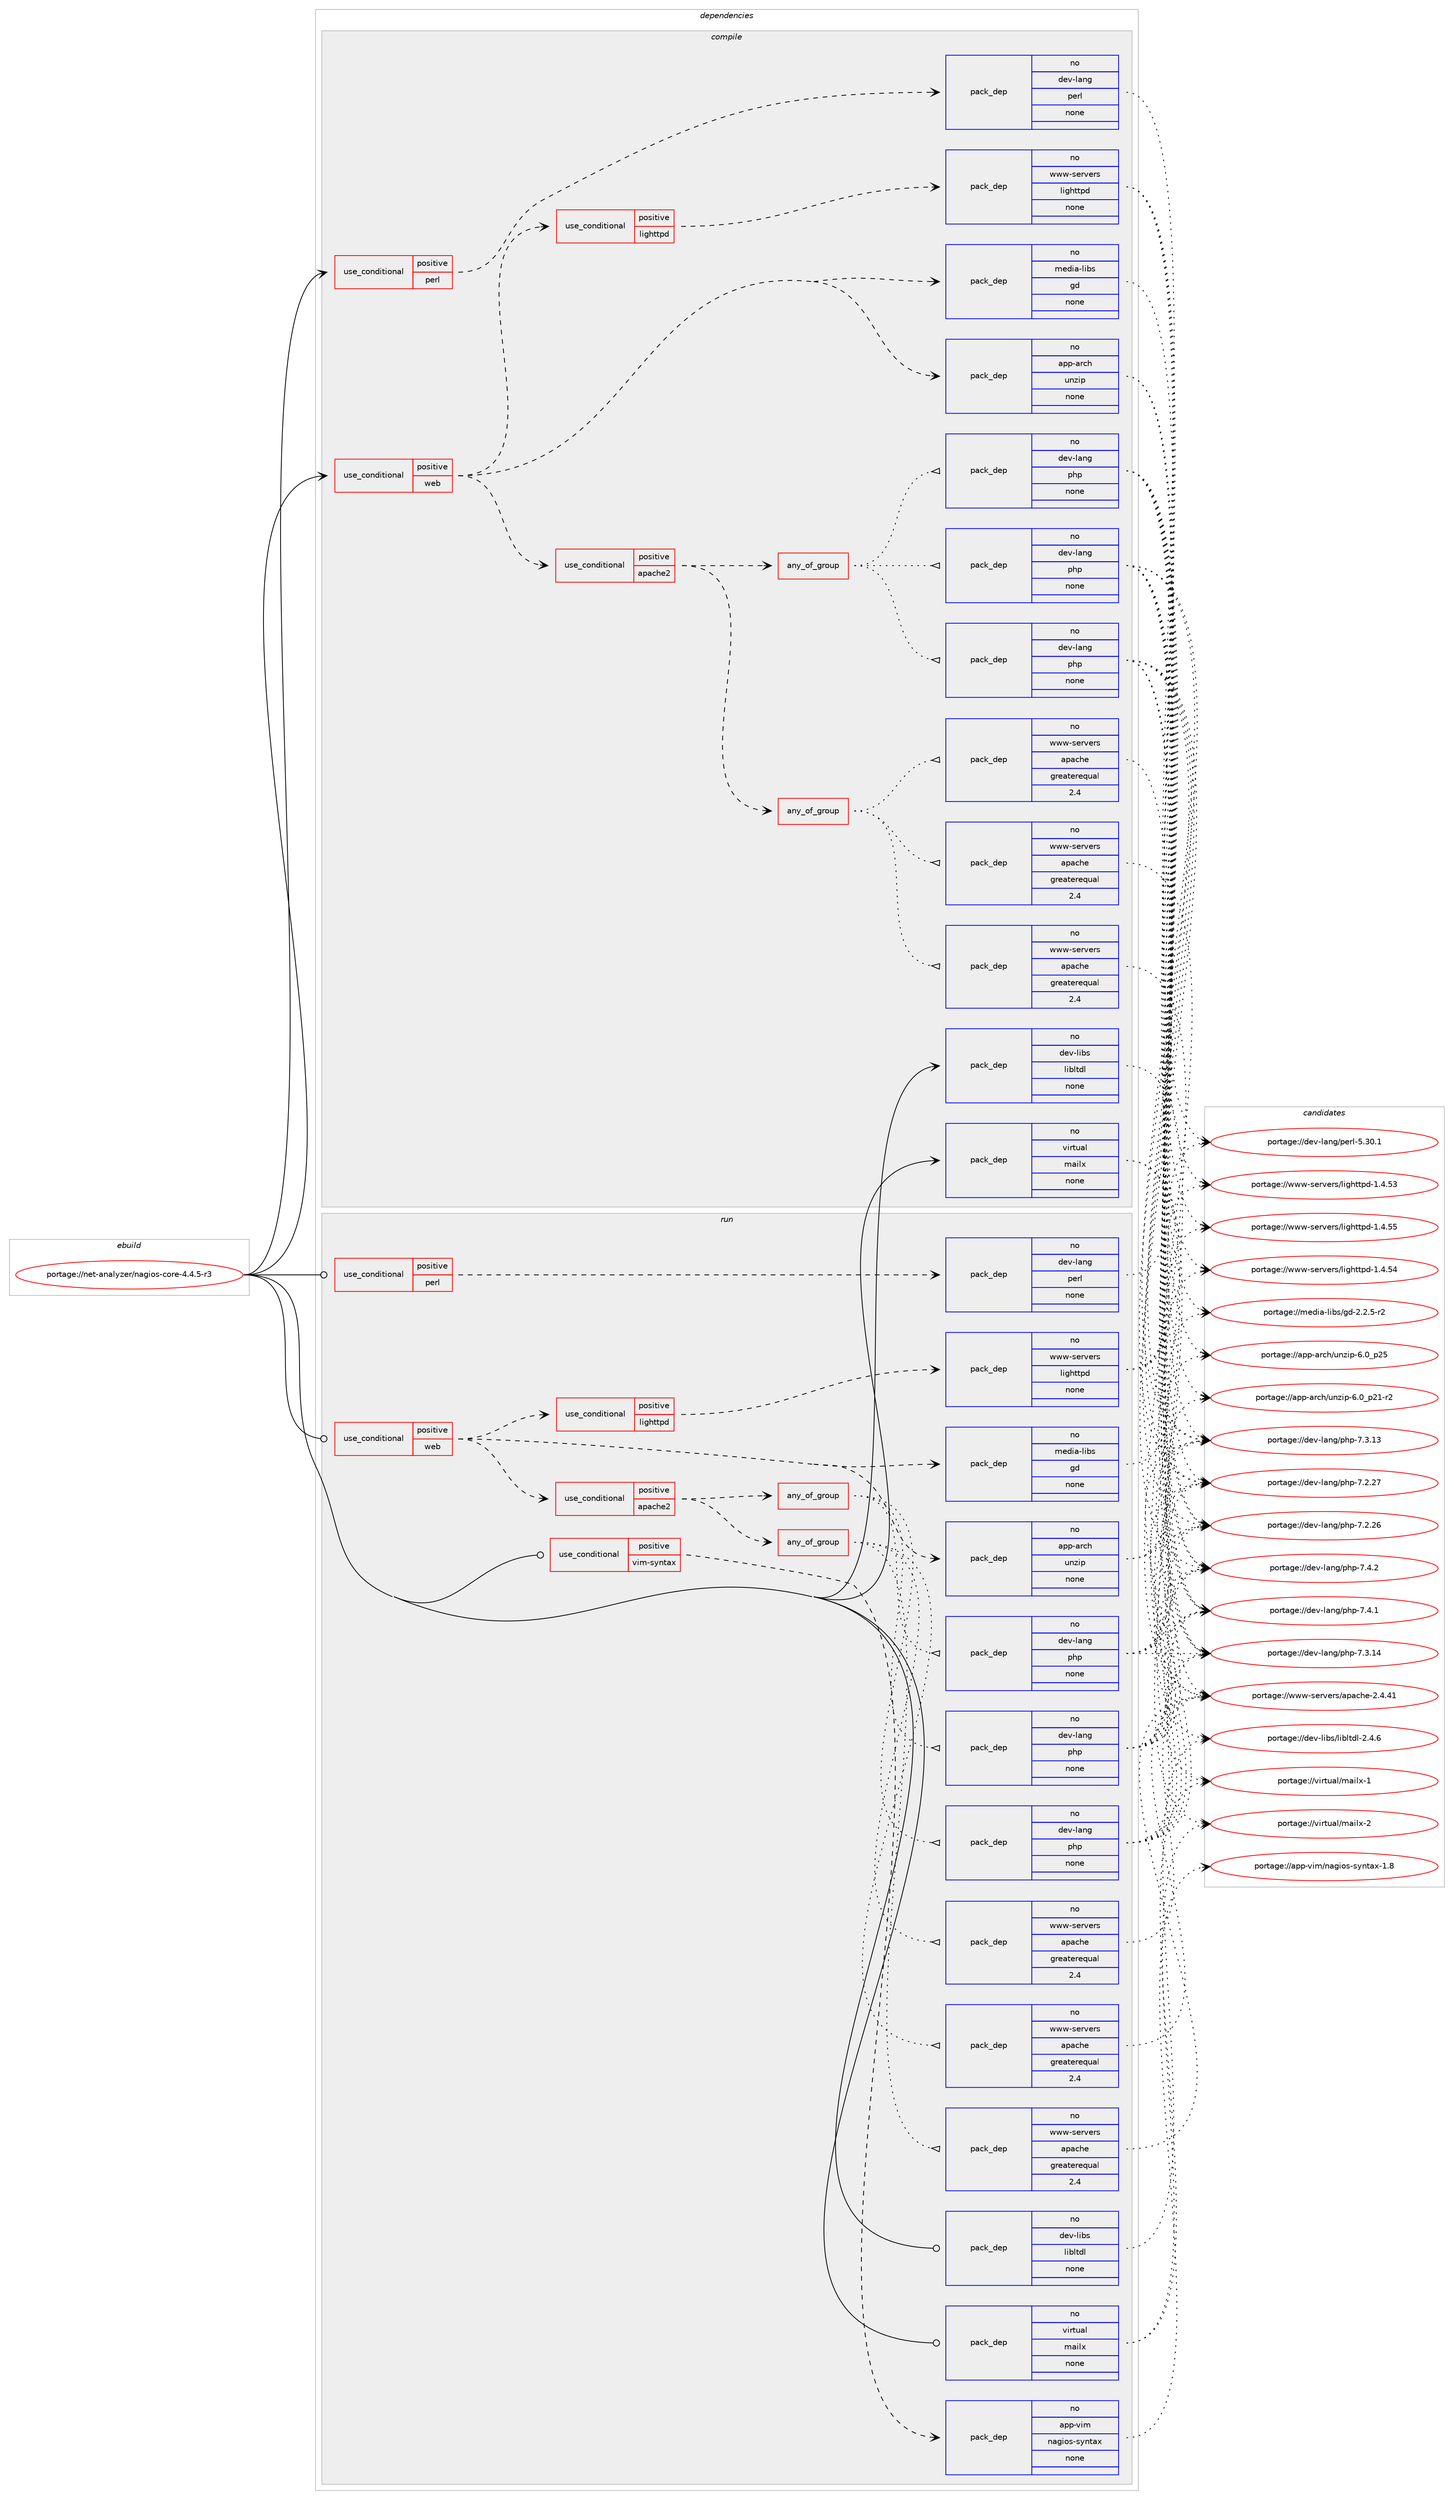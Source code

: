 digraph prolog {

# *************
# Graph options
# *************

newrank=true;
concentrate=true;
compound=true;
graph [rankdir=LR,fontname=Helvetica,fontsize=10,ranksep=1.5];#, ranksep=2.5, nodesep=0.2];
edge  [arrowhead=vee];
node  [fontname=Helvetica,fontsize=10];

# **********
# The ebuild
# **********

subgraph cluster_leftcol {
color=gray;
rank=same;
label=<<i>ebuild</i>>;
id [label="portage://net-analyzer/nagios-core-4.4.5-r3", color=red, width=4, href="../net-analyzer/nagios-core-4.4.5-r3.svg"];
}

# ****************
# The dependencies
# ****************

subgraph cluster_midcol {
color=gray;
label=<<i>dependencies</i>>;
subgraph cluster_compile {
fillcolor="#eeeeee";
style=filled;
label=<<i>compile</i>>;
subgraph cond36056 {
dependency159456 [label=<<TABLE BORDER="0" CELLBORDER="1" CELLSPACING="0" CELLPADDING="4"><TR><TD ROWSPAN="3" CELLPADDING="10">use_conditional</TD></TR><TR><TD>positive</TD></TR><TR><TD>perl</TD></TR></TABLE>>, shape=none, color=red];
subgraph pack120816 {
dependency159457 [label=<<TABLE BORDER="0" CELLBORDER="1" CELLSPACING="0" CELLPADDING="4" WIDTH="220"><TR><TD ROWSPAN="6" CELLPADDING="30">pack_dep</TD></TR><TR><TD WIDTH="110">no</TD></TR><TR><TD>dev-lang</TD></TR><TR><TD>perl</TD></TR><TR><TD>none</TD></TR><TR><TD></TD></TR></TABLE>>, shape=none, color=blue];
}
dependency159456:e -> dependency159457:w [weight=20,style="dashed",arrowhead="vee"];
}
id:e -> dependency159456:w [weight=20,style="solid",arrowhead="vee"];
subgraph cond36057 {
dependency159458 [label=<<TABLE BORDER="0" CELLBORDER="1" CELLSPACING="0" CELLPADDING="4"><TR><TD ROWSPAN="3" CELLPADDING="10">use_conditional</TD></TR><TR><TD>positive</TD></TR><TR><TD>web</TD></TR></TABLE>>, shape=none, color=red];
subgraph pack120817 {
dependency159459 [label=<<TABLE BORDER="0" CELLBORDER="1" CELLSPACING="0" CELLPADDING="4" WIDTH="220"><TR><TD ROWSPAN="6" CELLPADDING="30">pack_dep</TD></TR><TR><TD WIDTH="110">no</TD></TR><TR><TD>app-arch</TD></TR><TR><TD>unzip</TD></TR><TR><TD>none</TD></TR><TR><TD></TD></TR></TABLE>>, shape=none, color=blue];
}
dependency159458:e -> dependency159459:w [weight=20,style="dashed",arrowhead="vee"];
subgraph pack120818 {
dependency159460 [label=<<TABLE BORDER="0" CELLBORDER="1" CELLSPACING="0" CELLPADDING="4" WIDTH="220"><TR><TD ROWSPAN="6" CELLPADDING="30">pack_dep</TD></TR><TR><TD WIDTH="110">no</TD></TR><TR><TD>media-libs</TD></TR><TR><TD>gd</TD></TR><TR><TD>none</TD></TR><TR><TD></TD></TR></TABLE>>, shape=none, color=blue];
}
dependency159458:e -> dependency159460:w [weight=20,style="dashed",arrowhead="vee"];
subgraph cond36058 {
dependency159461 [label=<<TABLE BORDER="0" CELLBORDER="1" CELLSPACING="0" CELLPADDING="4"><TR><TD ROWSPAN="3" CELLPADDING="10">use_conditional</TD></TR><TR><TD>positive</TD></TR><TR><TD>lighttpd</TD></TR></TABLE>>, shape=none, color=red];
subgraph pack120819 {
dependency159462 [label=<<TABLE BORDER="0" CELLBORDER="1" CELLSPACING="0" CELLPADDING="4" WIDTH="220"><TR><TD ROWSPAN="6" CELLPADDING="30">pack_dep</TD></TR><TR><TD WIDTH="110">no</TD></TR><TR><TD>www-servers</TD></TR><TR><TD>lighttpd</TD></TR><TR><TD>none</TD></TR><TR><TD></TD></TR></TABLE>>, shape=none, color=blue];
}
dependency159461:e -> dependency159462:w [weight=20,style="dashed",arrowhead="vee"];
}
dependency159458:e -> dependency159461:w [weight=20,style="dashed",arrowhead="vee"];
subgraph cond36059 {
dependency159463 [label=<<TABLE BORDER="0" CELLBORDER="1" CELLSPACING="0" CELLPADDING="4"><TR><TD ROWSPAN="3" CELLPADDING="10">use_conditional</TD></TR><TR><TD>positive</TD></TR><TR><TD>apache2</TD></TR></TABLE>>, shape=none, color=red];
subgraph any2432 {
dependency159464 [label=<<TABLE BORDER="0" CELLBORDER="1" CELLSPACING="0" CELLPADDING="4"><TR><TD CELLPADDING="10">any_of_group</TD></TR></TABLE>>, shape=none, color=red];subgraph pack120820 {
dependency159465 [label=<<TABLE BORDER="0" CELLBORDER="1" CELLSPACING="0" CELLPADDING="4" WIDTH="220"><TR><TD ROWSPAN="6" CELLPADDING="30">pack_dep</TD></TR><TR><TD WIDTH="110">no</TD></TR><TR><TD>www-servers</TD></TR><TR><TD>apache</TD></TR><TR><TD>greaterequal</TD></TR><TR><TD>2.4</TD></TR></TABLE>>, shape=none, color=blue];
}
dependency159464:e -> dependency159465:w [weight=20,style="dotted",arrowhead="oinv"];
subgraph pack120821 {
dependency159466 [label=<<TABLE BORDER="0" CELLBORDER="1" CELLSPACING="0" CELLPADDING="4" WIDTH="220"><TR><TD ROWSPAN="6" CELLPADDING="30">pack_dep</TD></TR><TR><TD WIDTH="110">no</TD></TR><TR><TD>www-servers</TD></TR><TR><TD>apache</TD></TR><TR><TD>greaterequal</TD></TR><TR><TD>2.4</TD></TR></TABLE>>, shape=none, color=blue];
}
dependency159464:e -> dependency159466:w [weight=20,style="dotted",arrowhead="oinv"];
subgraph pack120822 {
dependency159467 [label=<<TABLE BORDER="0" CELLBORDER="1" CELLSPACING="0" CELLPADDING="4" WIDTH="220"><TR><TD ROWSPAN="6" CELLPADDING="30">pack_dep</TD></TR><TR><TD WIDTH="110">no</TD></TR><TR><TD>www-servers</TD></TR><TR><TD>apache</TD></TR><TR><TD>greaterequal</TD></TR><TR><TD>2.4</TD></TR></TABLE>>, shape=none, color=blue];
}
dependency159464:e -> dependency159467:w [weight=20,style="dotted",arrowhead="oinv"];
}
dependency159463:e -> dependency159464:w [weight=20,style="dashed",arrowhead="vee"];
subgraph any2433 {
dependency159468 [label=<<TABLE BORDER="0" CELLBORDER="1" CELLSPACING="0" CELLPADDING="4"><TR><TD CELLPADDING="10">any_of_group</TD></TR></TABLE>>, shape=none, color=red];subgraph pack120823 {
dependency159469 [label=<<TABLE BORDER="0" CELLBORDER="1" CELLSPACING="0" CELLPADDING="4" WIDTH="220"><TR><TD ROWSPAN="6" CELLPADDING="30">pack_dep</TD></TR><TR><TD WIDTH="110">no</TD></TR><TR><TD>dev-lang</TD></TR><TR><TD>php</TD></TR><TR><TD>none</TD></TR><TR><TD></TD></TR></TABLE>>, shape=none, color=blue];
}
dependency159468:e -> dependency159469:w [weight=20,style="dotted",arrowhead="oinv"];
subgraph pack120824 {
dependency159470 [label=<<TABLE BORDER="0" CELLBORDER="1" CELLSPACING="0" CELLPADDING="4" WIDTH="220"><TR><TD ROWSPAN="6" CELLPADDING="30">pack_dep</TD></TR><TR><TD WIDTH="110">no</TD></TR><TR><TD>dev-lang</TD></TR><TR><TD>php</TD></TR><TR><TD>none</TD></TR><TR><TD></TD></TR></TABLE>>, shape=none, color=blue];
}
dependency159468:e -> dependency159470:w [weight=20,style="dotted",arrowhead="oinv"];
subgraph pack120825 {
dependency159471 [label=<<TABLE BORDER="0" CELLBORDER="1" CELLSPACING="0" CELLPADDING="4" WIDTH="220"><TR><TD ROWSPAN="6" CELLPADDING="30">pack_dep</TD></TR><TR><TD WIDTH="110">no</TD></TR><TR><TD>dev-lang</TD></TR><TR><TD>php</TD></TR><TR><TD>none</TD></TR><TR><TD></TD></TR></TABLE>>, shape=none, color=blue];
}
dependency159468:e -> dependency159471:w [weight=20,style="dotted",arrowhead="oinv"];
}
dependency159463:e -> dependency159468:w [weight=20,style="dashed",arrowhead="vee"];
}
dependency159458:e -> dependency159463:w [weight=20,style="dashed",arrowhead="vee"];
}
id:e -> dependency159458:w [weight=20,style="solid",arrowhead="vee"];
subgraph pack120826 {
dependency159472 [label=<<TABLE BORDER="0" CELLBORDER="1" CELLSPACING="0" CELLPADDING="4" WIDTH="220"><TR><TD ROWSPAN="6" CELLPADDING="30">pack_dep</TD></TR><TR><TD WIDTH="110">no</TD></TR><TR><TD>dev-libs</TD></TR><TR><TD>libltdl</TD></TR><TR><TD>none</TD></TR><TR><TD></TD></TR></TABLE>>, shape=none, color=blue];
}
id:e -> dependency159472:w [weight=20,style="solid",arrowhead="vee"];
subgraph pack120827 {
dependency159473 [label=<<TABLE BORDER="0" CELLBORDER="1" CELLSPACING="0" CELLPADDING="4" WIDTH="220"><TR><TD ROWSPAN="6" CELLPADDING="30">pack_dep</TD></TR><TR><TD WIDTH="110">no</TD></TR><TR><TD>virtual</TD></TR><TR><TD>mailx</TD></TR><TR><TD>none</TD></TR><TR><TD></TD></TR></TABLE>>, shape=none, color=blue];
}
id:e -> dependency159473:w [weight=20,style="solid",arrowhead="vee"];
}
subgraph cluster_compileandrun {
fillcolor="#eeeeee";
style=filled;
label=<<i>compile and run</i>>;
}
subgraph cluster_run {
fillcolor="#eeeeee";
style=filled;
label=<<i>run</i>>;
subgraph cond36060 {
dependency159474 [label=<<TABLE BORDER="0" CELLBORDER="1" CELLSPACING="0" CELLPADDING="4"><TR><TD ROWSPAN="3" CELLPADDING="10">use_conditional</TD></TR><TR><TD>positive</TD></TR><TR><TD>perl</TD></TR></TABLE>>, shape=none, color=red];
subgraph pack120828 {
dependency159475 [label=<<TABLE BORDER="0" CELLBORDER="1" CELLSPACING="0" CELLPADDING="4" WIDTH="220"><TR><TD ROWSPAN="6" CELLPADDING="30">pack_dep</TD></TR><TR><TD WIDTH="110">no</TD></TR><TR><TD>dev-lang</TD></TR><TR><TD>perl</TD></TR><TR><TD>none</TD></TR><TR><TD></TD></TR></TABLE>>, shape=none, color=blue];
}
dependency159474:e -> dependency159475:w [weight=20,style="dashed",arrowhead="vee"];
}
id:e -> dependency159474:w [weight=20,style="solid",arrowhead="odot"];
subgraph cond36061 {
dependency159476 [label=<<TABLE BORDER="0" CELLBORDER="1" CELLSPACING="0" CELLPADDING="4"><TR><TD ROWSPAN="3" CELLPADDING="10">use_conditional</TD></TR><TR><TD>positive</TD></TR><TR><TD>vim-syntax</TD></TR></TABLE>>, shape=none, color=red];
subgraph pack120829 {
dependency159477 [label=<<TABLE BORDER="0" CELLBORDER="1" CELLSPACING="0" CELLPADDING="4" WIDTH="220"><TR><TD ROWSPAN="6" CELLPADDING="30">pack_dep</TD></TR><TR><TD WIDTH="110">no</TD></TR><TR><TD>app-vim</TD></TR><TR><TD>nagios-syntax</TD></TR><TR><TD>none</TD></TR><TR><TD></TD></TR></TABLE>>, shape=none, color=blue];
}
dependency159476:e -> dependency159477:w [weight=20,style="dashed",arrowhead="vee"];
}
id:e -> dependency159476:w [weight=20,style="solid",arrowhead="odot"];
subgraph cond36062 {
dependency159478 [label=<<TABLE BORDER="0" CELLBORDER="1" CELLSPACING="0" CELLPADDING="4"><TR><TD ROWSPAN="3" CELLPADDING="10">use_conditional</TD></TR><TR><TD>positive</TD></TR><TR><TD>web</TD></TR></TABLE>>, shape=none, color=red];
subgraph pack120830 {
dependency159479 [label=<<TABLE BORDER="0" CELLBORDER="1" CELLSPACING="0" CELLPADDING="4" WIDTH="220"><TR><TD ROWSPAN="6" CELLPADDING="30">pack_dep</TD></TR><TR><TD WIDTH="110">no</TD></TR><TR><TD>app-arch</TD></TR><TR><TD>unzip</TD></TR><TR><TD>none</TD></TR><TR><TD></TD></TR></TABLE>>, shape=none, color=blue];
}
dependency159478:e -> dependency159479:w [weight=20,style="dashed",arrowhead="vee"];
subgraph pack120831 {
dependency159480 [label=<<TABLE BORDER="0" CELLBORDER="1" CELLSPACING="0" CELLPADDING="4" WIDTH="220"><TR><TD ROWSPAN="6" CELLPADDING="30">pack_dep</TD></TR><TR><TD WIDTH="110">no</TD></TR><TR><TD>media-libs</TD></TR><TR><TD>gd</TD></TR><TR><TD>none</TD></TR><TR><TD></TD></TR></TABLE>>, shape=none, color=blue];
}
dependency159478:e -> dependency159480:w [weight=20,style="dashed",arrowhead="vee"];
subgraph cond36063 {
dependency159481 [label=<<TABLE BORDER="0" CELLBORDER="1" CELLSPACING="0" CELLPADDING="4"><TR><TD ROWSPAN="3" CELLPADDING="10">use_conditional</TD></TR><TR><TD>positive</TD></TR><TR><TD>lighttpd</TD></TR></TABLE>>, shape=none, color=red];
subgraph pack120832 {
dependency159482 [label=<<TABLE BORDER="0" CELLBORDER="1" CELLSPACING="0" CELLPADDING="4" WIDTH="220"><TR><TD ROWSPAN="6" CELLPADDING="30">pack_dep</TD></TR><TR><TD WIDTH="110">no</TD></TR><TR><TD>www-servers</TD></TR><TR><TD>lighttpd</TD></TR><TR><TD>none</TD></TR><TR><TD></TD></TR></TABLE>>, shape=none, color=blue];
}
dependency159481:e -> dependency159482:w [weight=20,style="dashed",arrowhead="vee"];
}
dependency159478:e -> dependency159481:w [weight=20,style="dashed",arrowhead="vee"];
subgraph cond36064 {
dependency159483 [label=<<TABLE BORDER="0" CELLBORDER="1" CELLSPACING="0" CELLPADDING="4"><TR><TD ROWSPAN="3" CELLPADDING="10">use_conditional</TD></TR><TR><TD>positive</TD></TR><TR><TD>apache2</TD></TR></TABLE>>, shape=none, color=red];
subgraph any2434 {
dependency159484 [label=<<TABLE BORDER="0" CELLBORDER="1" CELLSPACING="0" CELLPADDING="4"><TR><TD CELLPADDING="10">any_of_group</TD></TR></TABLE>>, shape=none, color=red];subgraph pack120833 {
dependency159485 [label=<<TABLE BORDER="0" CELLBORDER="1" CELLSPACING="0" CELLPADDING="4" WIDTH="220"><TR><TD ROWSPAN="6" CELLPADDING="30">pack_dep</TD></TR><TR><TD WIDTH="110">no</TD></TR><TR><TD>www-servers</TD></TR><TR><TD>apache</TD></TR><TR><TD>greaterequal</TD></TR><TR><TD>2.4</TD></TR></TABLE>>, shape=none, color=blue];
}
dependency159484:e -> dependency159485:w [weight=20,style="dotted",arrowhead="oinv"];
subgraph pack120834 {
dependency159486 [label=<<TABLE BORDER="0" CELLBORDER="1" CELLSPACING="0" CELLPADDING="4" WIDTH="220"><TR><TD ROWSPAN="6" CELLPADDING="30">pack_dep</TD></TR><TR><TD WIDTH="110">no</TD></TR><TR><TD>www-servers</TD></TR><TR><TD>apache</TD></TR><TR><TD>greaterequal</TD></TR><TR><TD>2.4</TD></TR></TABLE>>, shape=none, color=blue];
}
dependency159484:e -> dependency159486:w [weight=20,style="dotted",arrowhead="oinv"];
subgraph pack120835 {
dependency159487 [label=<<TABLE BORDER="0" CELLBORDER="1" CELLSPACING="0" CELLPADDING="4" WIDTH="220"><TR><TD ROWSPAN="6" CELLPADDING="30">pack_dep</TD></TR><TR><TD WIDTH="110">no</TD></TR><TR><TD>www-servers</TD></TR><TR><TD>apache</TD></TR><TR><TD>greaterequal</TD></TR><TR><TD>2.4</TD></TR></TABLE>>, shape=none, color=blue];
}
dependency159484:e -> dependency159487:w [weight=20,style="dotted",arrowhead="oinv"];
}
dependency159483:e -> dependency159484:w [weight=20,style="dashed",arrowhead="vee"];
subgraph any2435 {
dependency159488 [label=<<TABLE BORDER="0" CELLBORDER="1" CELLSPACING="0" CELLPADDING="4"><TR><TD CELLPADDING="10">any_of_group</TD></TR></TABLE>>, shape=none, color=red];subgraph pack120836 {
dependency159489 [label=<<TABLE BORDER="0" CELLBORDER="1" CELLSPACING="0" CELLPADDING="4" WIDTH="220"><TR><TD ROWSPAN="6" CELLPADDING="30">pack_dep</TD></TR><TR><TD WIDTH="110">no</TD></TR><TR><TD>dev-lang</TD></TR><TR><TD>php</TD></TR><TR><TD>none</TD></TR><TR><TD></TD></TR></TABLE>>, shape=none, color=blue];
}
dependency159488:e -> dependency159489:w [weight=20,style="dotted",arrowhead="oinv"];
subgraph pack120837 {
dependency159490 [label=<<TABLE BORDER="0" CELLBORDER="1" CELLSPACING="0" CELLPADDING="4" WIDTH="220"><TR><TD ROWSPAN="6" CELLPADDING="30">pack_dep</TD></TR><TR><TD WIDTH="110">no</TD></TR><TR><TD>dev-lang</TD></TR><TR><TD>php</TD></TR><TR><TD>none</TD></TR><TR><TD></TD></TR></TABLE>>, shape=none, color=blue];
}
dependency159488:e -> dependency159490:w [weight=20,style="dotted",arrowhead="oinv"];
subgraph pack120838 {
dependency159491 [label=<<TABLE BORDER="0" CELLBORDER="1" CELLSPACING="0" CELLPADDING="4" WIDTH="220"><TR><TD ROWSPAN="6" CELLPADDING="30">pack_dep</TD></TR><TR><TD WIDTH="110">no</TD></TR><TR><TD>dev-lang</TD></TR><TR><TD>php</TD></TR><TR><TD>none</TD></TR><TR><TD></TD></TR></TABLE>>, shape=none, color=blue];
}
dependency159488:e -> dependency159491:w [weight=20,style="dotted",arrowhead="oinv"];
}
dependency159483:e -> dependency159488:w [weight=20,style="dashed",arrowhead="vee"];
}
dependency159478:e -> dependency159483:w [weight=20,style="dashed",arrowhead="vee"];
}
id:e -> dependency159478:w [weight=20,style="solid",arrowhead="odot"];
subgraph pack120839 {
dependency159492 [label=<<TABLE BORDER="0" CELLBORDER="1" CELLSPACING="0" CELLPADDING="4" WIDTH="220"><TR><TD ROWSPAN="6" CELLPADDING="30">pack_dep</TD></TR><TR><TD WIDTH="110">no</TD></TR><TR><TD>dev-libs</TD></TR><TR><TD>libltdl</TD></TR><TR><TD>none</TD></TR><TR><TD></TD></TR></TABLE>>, shape=none, color=blue];
}
id:e -> dependency159492:w [weight=20,style="solid",arrowhead="odot"];
subgraph pack120840 {
dependency159493 [label=<<TABLE BORDER="0" CELLBORDER="1" CELLSPACING="0" CELLPADDING="4" WIDTH="220"><TR><TD ROWSPAN="6" CELLPADDING="30">pack_dep</TD></TR><TR><TD WIDTH="110">no</TD></TR><TR><TD>virtual</TD></TR><TR><TD>mailx</TD></TR><TR><TD>none</TD></TR><TR><TD></TD></TR></TABLE>>, shape=none, color=blue];
}
id:e -> dependency159493:w [weight=20,style="solid",arrowhead="odot"];
}
}

# **************
# The candidates
# **************

subgraph cluster_choices {
rank=same;
color=gray;
label=<<i>candidates</i>>;

subgraph choice120816 {
color=black;
nodesep=1;
choice10010111845108971101034711210111410845534651484649 [label="portage://dev-lang/perl-5.30.1", color=red, width=4,href="../dev-lang/perl-5.30.1.svg"];
dependency159457:e -> choice10010111845108971101034711210111410845534651484649:w [style=dotted,weight="100"];
}
subgraph choice120817 {
color=black;
nodesep=1;
choice971121124597114991044711711012210511245544648951125053 [label="portage://app-arch/unzip-6.0_p25", color=red, width=4,href="../app-arch/unzip-6.0_p25.svg"];
choice9711211245971149910447117110122105112455446489511250494511450 [label="portage://app-arch/unzip-6.0_p21-r2", color=red, width=4,href="../app-arch/unzip-6.0_p21-r2.svg"];
dependency159459:e -> choice971121124597114991044711711012210511245544648951125053:w [style=dotted,weight="100"];
dependency159459:e -> choice9711211245971149910447117110122105112455446489511250494511450:w [style=dotted,weight="100"];
}
subgraph choice120818 {
color=black;
nodesep=1;
choice109101100105974510810598115471031004550465046534511450 [label="portage://media-libs/gd-2.2.5-r2", color=red, width=4,href="../media-libs/gd-2.2.5-r2.svg"];
dependency159460:e -> choice109101100105974510810598115471031004550465046534511450:w [style=dotted,weight="100"];
}
subgraph choice120819 {
color=black;
nodesep=1;
choice119119119451151011141181011141154710810510310411611611210045494652465353 [label="portage://www-servers/lighttpd-1.4.55", color=red, width=4,href="../www-servers/lighttpd-1.4.55.svg"];
choice119119119451151011141181011141154710810510310411611611210045494652465352 [label="portage://www-servers/lighttpd-1.4.54", color=red, width=4,href="../www-servers/lighttpd-1.4.54.svg"];
choice119119119451151011141181011141154710810510310411611611210045494652465351 [label="portage://www-servers/lighttpd-1.4.53", color=red, width=4,href="../www-servers/lighttpd-1.4.53.svg"];
dependency159462:e -> choice119119119451151011141181011141154710810510310411611611210045494652465353:w [style=dotted,weight="100"];
dependency159462:e -> choice119119119451151011141181011141154710810510310411611611210045494652465352:w [style=dotted,weight="100"];
dependency159462:e -> choice119119119451151011141181011141154710810510310411611611210045494652465351:w [style=dotted,weight="100"];
}
subgraph choice120820 {
color=black;
nodesep=1;
choice119119119451151011141181011141154797112979910410145504652465249 [label="portage://www-servers/apache-2.4.41", color=red, width=4,href="../www-servers/apache-2.4.41.svg"];
dependency159465:e -> choice119119119451151011141181011141154797112979910410145504652465249:w [style=dotted,weight="100"];
}
subgraph choice120821 {
color=black;
nodesep=1;
choice119119119451151011141181011141154797112979910410145504652465249 [label="portage://www-servers/apache-2.4.41", color=red, width=4,href="../www-servers/apache-2.4.41.svg"];
dependency159466:e -> choice119119119451151011141181011141154797112979910410145504652465249:w [style=dotted,weight="100"];
}
subgraph choice120822 {
color=black;
nodesep=1;
choice119119119451151011141181011141154797112979910410145504652465249 [label="portage://www-servers/apache-2.4.41", color=red, width=4,href="../www-servers/apache-2.4.41.svg"];
dependency159467:e -> choice119119119451151011141181011141154797112979910410145504652465249:w [style=dotted,weight="100"];
}
subgraph choice120823 {
color=black;
nodesep=1;
choice100101118451089711010347112104112455546524650 [label="portage://dev-lang/php-7.4.2", color=red, width=4,href="../dev-lang/php-7.4.2.svg"];
choice100101118451089711010347112104112455546524649 [label="portage://dev-lang/php-7.4.1", color=red, width=4,href="../dev-lang/php-7.4.1.svg"];
choice10010111845108971101034711210411245554651464952 [label="portage://dev-lang/php-7.3.14", color=red, width=4,href="../dev-lang/php-7.3.14.svg"];
choice10010111845108971101034711210411245554651464951 [label="portage://dev-lang/php-7.3.13", color=red, width=4,href="../dev-lang/php-7.3.13.svg"];
choice10010111845108971101034711210411245554650465055 [label="portage://dev-lang/php-7.2.27", color=red, width=4,href="../dev-lang/php-7.2.27.svg"];
choice10010111845108971101034711210411245554650465054 [label="portage://dev-lang/php-7.2.26", color=red, width=4,href="../dev-lang/php-7.2.26.svg"];
dependency159469:e -> choice100101118451089711010347112104112455546524650:w [style=dotted,weight="100"];
dependency159469:e -> choice100101118451089711010347112104112455546524649:w [style=dotted,weight="100"];
dependency159469:e -> choice10010111845108971101034711210411245554651464952:w [style=dotted,weight="100"];
dependency159469:e -> choice10010111845108971101034711210411245554651464951:w [style=dotted,weight="100"];
dependency159469:e -> choice10010111845108971101034711210411245554650465055:w [style=dotted,weight="100"];
dependency159469:e -> choice10010111845108971101034711210411245554650465054:w [style=dotted,weight="100"];
}
subgraph choice120824 {
color=black;
nodesep=1;
choice100101118451089711010347112104112455546524650 [label="portage://dev-lang/php-7.4.2", color=red, width=4,href="../dev-lang/php-7.4.2.svg"];
choice100101118451089711010347112104112455546524649 [label="portage://dev-lang/php-7.4.1", color=red, width=4,href="../dev-lang/php-7.4.1.svg"];
choice10010111845108971101034711210411245554651464952 [label="portage://dev-lang/php-7.3.14", color=red, width=4,href="../dev-lang/php-7.3.14.svg"];
choice10010111845108971101034711210411245554651464951 [label="portage://dev-lang/php-7.3.13", color=red, width=4,href="../dev-lang/php-7.3.13.svg"];
choice10010111845108971101034711210411245554650465055 [label="portage://dev-lang/php-7.2.27", color=red, width=4,href="../dev-lang/php-7.2.27.svg"];
choice10010111845108971101034711210411245554650465054 [label="portage://dev-lang/php-7.2.26", color=red, width=4,href="../dev-lang/php-7.2.26.svg"];
dependency159470:e -> choice100101118451089711010347112104112455546524650:w [style=dotted,weight="100"];
dependency159470:e -> choice100101118451089711010347112104112455546524649:w [style=dotted,weight="100"];
dependency159470:e -> choice10010111845108971101034711210411245554651464952:w [style=dotted,weight="100"];
dependency159470:e -> choice10010111845108971101034711210411245554651464951:w [style=dotted,weight="100"];
dependency159470:e -> choice10010111845108971101034711210411245554650465055:w [style=dotted,weight="100"];
dependency159470:e -> choice10010111845108971101034711210411245554650465054:w [style=dotted,weight="100"];
}
subgraph choice120825 {
color=black;
nodesep=1;
choice100101118451089711010347112104112455546524650 [label="portage://dev-lang/php-7.4.2", color=red, width=4,href="../dev-lang/php-7.4.2.svg"];
choice100101118451089711010347112104112455546524649 [label="portage://dev-lang/php-7.4.1", color=red, width=4,href="../dev-lang/php-7.4.1.svg"];
choice10010111845108971101034711210411245554651464952 [label="portage://dev-lang/php-7.3.14", color=red, width=4,href="../dev-lang/php-7.3.14.svg"];
choice10010111845108971101034711210411245554651464951 [label="portage://dev-lang/php-7.3.13", color=red, width=4,href="../dev-lang/php-7.3.13.svg"];
choice10010111845108971101034711210411245554650465055 [label="portage://dev-lang/php-7.2.27", color=red, width=4,href="../dev-lang/php-7.2.27.svg"];
choice10010111845108971101034711210411245554650465054 [label="portage://dev-lang/php-7.2.26", color=red, width=4,href="../dev-lang/php-7.2.26.svg"];
dependency159471:e -> choice100101118451089711010347112104112455546524650:w [style=dotted,weight="100"];
dependency159471:e -> choice100101118451089711010347112104112455546524649:w [style=dotted,weight="100"];
dependency159471:e -> choice10010111845108971101034711210411245554651464952:w [style=dotted,weight="100"];
dependency159471:e -> choice10010111845108971101034711210411245554651464951:w [style=dotted,weight="100"];
dependency159471:e -> choice10010111845108971101034711210411245554650465055:w [style=dotted,weight="100"];
dependency159471:e -> choice10010111845108971101034711210411245554650465054:w [style=dotted,weight="100"];
}
subgraph choice120826 {
color=black;
nodesep=1;
choice10010111845108105981154710810598108116100108455046524654 [label="portage://dev-libs/libltdl-2.4.6", color=red, width=4,href="../dev-libs/libltdl-2.4.6.svg"];
dependency159472:e -> choice10010111845108105981154710810598108116100108455046524654:w [style=dotted,weight="100"];
}
subgraph choice120827 {
color=black;
nodesep=1;
choice1181051141161179710847109971051081204550 [label="portage://virtual/mailx-2", color=red, width=4,href="../virtual/mailx-2.svg"];
choice1181051141161179710847109971051081204549 [label="portage://virtual/mailx-1", color=red, width=4,href="../virtual/mailx-1.svg"];
dependency159473:e -> choice1181051141161179710847109971051081204550:w [style=dotted,weight="100"];
dependency159473:e -> choice1181051141161179710847109971051081204549:w [style=dotted,weight="100"];
}
subgraph choice120828 {
color=black;
nodesep=1;
choice10010111845108971101034711210111410845534651484649 [label="portage://dev-lang/perl-5.30.1", color=red, width=4,href="../dev-lang/perl-5.30.1.svg"];
dependency159475:e -> choice10010111845108971101034711210111410845534651484649:w [style=dotted,weight="100"];
}
subgraph choice120829 {
color=black;
nodesep=1;
choice97112112451181051094711097103105111115451151211101169712045494656 [label="portage://app-vim/nagios-syntax-1.8", color=red, width=4,href="../app-vim/nagios-syntax-1.8.svg"];
dependency159477:e -> choice97112112451181051094711097103105111115451151211101169712045494656:w [style=dotted,weight="100"];
}
subgraph choice120830 {
color=black;
nodesep=1;
choice971121124597114991044711711012210511245544648951125053 [label="portage://app-arch/unzip-6.0_p25", color=red, width=4,href="../app-arch/unzip-6.0_p25.svg"];
choice9711211245971149910447117110122105112455446489511250494511450 [label="portage://app-arch/unzip-6.0_p21-r2", color=red, width=4,href="../app-arch/unzip-6.0_p21-r2.svg"];
dependency159479:e -> choice971121124597114991044711711012210511245544648951125053:w [style=dotted,weight="100"];
dependency159479:e -> choice9711211245971149910447117110122105112455446489511250494511450:w [style=dotted,weight="100"];
}
subgraph choice120831 {
color=black;
nodesep=1;
choice109101100105974510810598115471031004550465046534511450 [label="portage://media-libs/gd-2.2.5-r2", color=red, width=4,href="../media-libs/gd-2.2.5-r2.svg"];
dependency159480:e -> choice109101100105974510810598115471031004550465046534511450:w [style=dotted,weight="100"];
}
subgraph choice120832 {
color=black;
nodesep=1;
choice119119119451151011141181011141154710810510310411611611210045494652465353 [label="portage://www-servers/lighttpd-1.4.55", color=red, width=4,href="../www-servers/lighttpd-1.4.55.svg"];
choice119119119451151011141181011141154710810510310411611611210045494652465352 [label="portage://www-servers/lighttpd-1.4.54", color=red, width=4,href="../www-servers/lighttpd-1.4.54.svg"];
choice119119119451151011141181011141154710810510310411611611210045494652465351 [label="portage://www-servers/lighttpd-1.4.53", color=red, width=4,href="../www-servers/lighttpd-1.4.53.svg"];
dependency159482:e -> choice119119119451151011141181011141154710810510310411611611210045494652465353:w [style=dotted,weight="100"];
dependency159482:e -> choice119119119451151011141181011141154710810510310411611611210045494652465352:w [style=dotted,weight="100"];
dependency159482:e -> choice119119119451151011141181011141154710810510310411611611210045494652465351:w [style=dotted,weight="100"];
}
subgraph choice120833 {
color=black;
nodesep=1;
choice119119119451151011141181011141154797112979910410145504652465249 [label="portage://www-servers/apache-2.4.41", color=red, width=4,href="../www-servers/apache-2.4.41.svg"];
dependency159485:e -> choice119119119451151011141181011141154797112979910410145504652465249:w [style=dotted,weight="100"];
}
subgraph choice120834 {
color=black;
nodesep=1;
choice119119119451151011141181011141154797112979910410145504652465249 [label="portage://www-servers/apache-2.4.41", color=red, width=4,href="../www-servers/apache-2.4.41.svg"];
dependency159486:e -> choice119119119451151011141181011141154797112979910410145504652465249:w [style=dotted,weight="100"];
}
subgraph choice120835 {
color=black;
nodesep=1;
choice119119119451151011141181011141154797112979910410145504652465249 [label="portage://www-servers/apache-2.4.41", color=red, width=4,href="../www-servers/apache-2.4.41.svg"];
dependency159487:e -> choice119119119451151011141181011141154797112979910410145504652465249:w [style=dotted,weight="100"];
}
subgraph choice120836 {
color=black;
nodesep=1;
choice100101118451089711010347112104112455546524650 [label="portage://dev-lang/php-7.4.2", color=red, width=4,href="../dev-lang/php-7.4.2.svg"];
choice100101118451089711010347112104112455546524649 [label="portage://dev-lang/php-7.4.1", color=red, width=4,href="../dev-lang/php-7.4.1.svg"];
choice10010111845108971101034711210411245554651464952 [label="portage://dev-lang/php-7.3.14", color=red, width=4,href="../dev-lang/php-7.3.14.svg"];
choice10010111845108971101034711210411245554651464951 [label="portage://dev-lang/php-7.3.13", color=red, width=4,href="../dev-lang/php-7.3.13.svg"];
choice10010111845108971101034711210411245554650465055 [label="portage://dev-lang/php-7.2.27", color=red, width=4,href="../dev-lang/php-7.2.27.svg"];
choice10010111845108971101034711210411245554650465054 [label="portage://dev-lang/php-7.2.26", color=red, width=4,href="../dev-lang/php-7.2.26.svg"];
dependency159489:e -> choice100101118451089711010347112104112455546524650:w [style=dotted,weight="100"];
dependency159489:e -> choice100101118451089711010347112104112455546524649:w [style=dotted,weight="100"];
dependency159489:e -> choice10010111845108971101034711210411245554651464952:w [style=dotted,weight="100"];
dependency159489:e -> choice10010111845108971101034711210411245554651464951:w [style=dotted,weight="100"];
dependency159489:e -> choice10010111845108971101034711210411245554650465055:w [style=dotted,weight="100"];
dependency159489:e -> choice10010111845108971101034711210411245554650465054:w [style=dotted,weight="100"];
}
subgraph choice120837 {
color=black;
nodesep=1;
choice100101118451089711010347112104112455546524650 [label="portage://dev-lang/php-7.4.2", color=red, width=4,href="../dev-lang/php-7.4.2.svg"];
choice100101118451089711010347112104112455546524649 [label="portage://dev-lang/php-7.4.1", color=red, width=4,href="../dev-lang/php-7.4.1.svg"];
choice10010111845108971101034711210411245554651464952 [label="portage://dev-lang/php-7.3.14", color=red, width=4,href="../dev-lang/php-7.3.14.svg"];
choice10010111845108971101034711210411245554651464951 [label="portage://dev-lang/php-7.3.13", color=red, width=4,href="../dev-lang/php-7.3.13.svg"];
choice10010111845108971101034711210411245554650465055 [label="portage://dev-lang/php-7.2.27", color=red, width=4,href="../dev-lang/php-7.2.27.svg"];
choice10010111845108971101034711210411245554650465054 [label="portage://dev-lang/php-7.2.26", color=red, width=4,href="../dev-lang/php-7.2.26.svg"];
dependency159490:e -> choice100101118451089711010347112104112455546524650:w [style=dotted,weight="100"];
dependency159490:e -> choice100101118451089711010347112104112455546524649:w [style=dotted,weight="100"];
dependency159490:e -> choice10010111845108971101034711210411245554651464952:w [style=dotted,weight="100"];
dependency159490:e -> choice10010111845108971101034711210411245554651464951:w [style=dotted,weight="100"];
dependency159490:e -> choice10010111845108971101034711210411245554650465055:w [style=dotted,weight="100"];
dependency159490:e -> choice10010111845108971101034711210411245554650465054:w [style=dotted,weight="100"];
}
subgraph choice120838 {
color=black;
nodesep=1;
choice100101118451089711010347112104112455546524650 [label="portage://dev-lang/php-7.4.2", color=red, width=4,href="../dev-lang/php-7.4.2.svg"];
choice100101118451089711010347112104112455546524649 [label="portage://dev-lang/php-7.4.1", color=red, width=4,href="../dev-lang/php-7.4.1.svg"];
choice10010111845108971101034711210411245554651464952 [label="portage://dev-lang/php-7.3.14", color=red, width=4,href="../dev-lang/php-7.3.14.svg"];
choice10010111845108971101034711210411245554651464951 [label="portage://dev-lang/php-7.3.13", color=red, width=4,href="../dev-lang/php-7.3.13.svg"];
choice10010111845108971101034711210411245554650465055 [label="portage://dev-lang/php-7.2.27", color=red, width=4,href="../dev-lang/php-7.2.27.svg"];
choice10010111845108971101034711210411245554650465054 [label="portage://dev-lang/php-7.2.26", color=red, width=4,href="../dev-lang/php-7.2.26.svg"];
dependency159491:e -> choice100101118451089711010347112104112455546524650:w [style=dotted,weight="100"];
dependency159491:e -> choice100101118451089711010347112104112455546524649:w [style=dotted,weight="100"];
dependency159491:e -> choice10010111845108971101034711210411245554651464952:w [style=dotted,weight="100"];
dependency159491:e -> choice10010111845108971101034711210411245554651464951:w [style=dotted,weight="100"];
dependency159491:e -> choice10010111845108971101034711210411245554650465055:w [style=dotted,weight="100"];
dependency159491:e -> choice10010111845108971101034711210411245554650465054:w [style=dotted,weight="100"];
}
subgraph choice120839 {
color=black;
nodesep=1;
choice10010111845108105981154710810598108116100108455046524654 [label="portage://dev-libs/libltdl-2.4.6", color=red, width=4,href="../dev-libs/libltdl-2.4.6.svg"];
dependency159492:e -> choice10010111845108105981154710810598108116100108455046524654:w [style=dotted,weight="100"];
}
subgraph choice120840 {
color=black;
nodesep=1;
choice1181051141161179710847109971051081204550 [label="portage://virtual/mailx-2", color=red, width=4,href="../virtual/mailx-2.svg"];
choice1181051141161179710847109971051081204549 [label="portage://virtual/mailx-1", color=red, width=4,href="../virtual/mailx-1.svg"];
dependency159493:e -> choice1181051141161179710847109971051081204550:w [style=dotted,weight="100"];
dependency159493:e -> choice1181051141161179710847109971051081204549:w [style=dotted,weight="100"];
}
}

}
